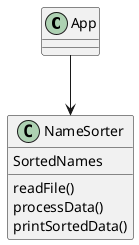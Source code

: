 @startuml
'https://plantuml.com/class-diagram

class App

class NameSorter{
    SortedNames
    readFile()
    processData()
    printSortedData()
}

App O--> NameSorter

@enduml